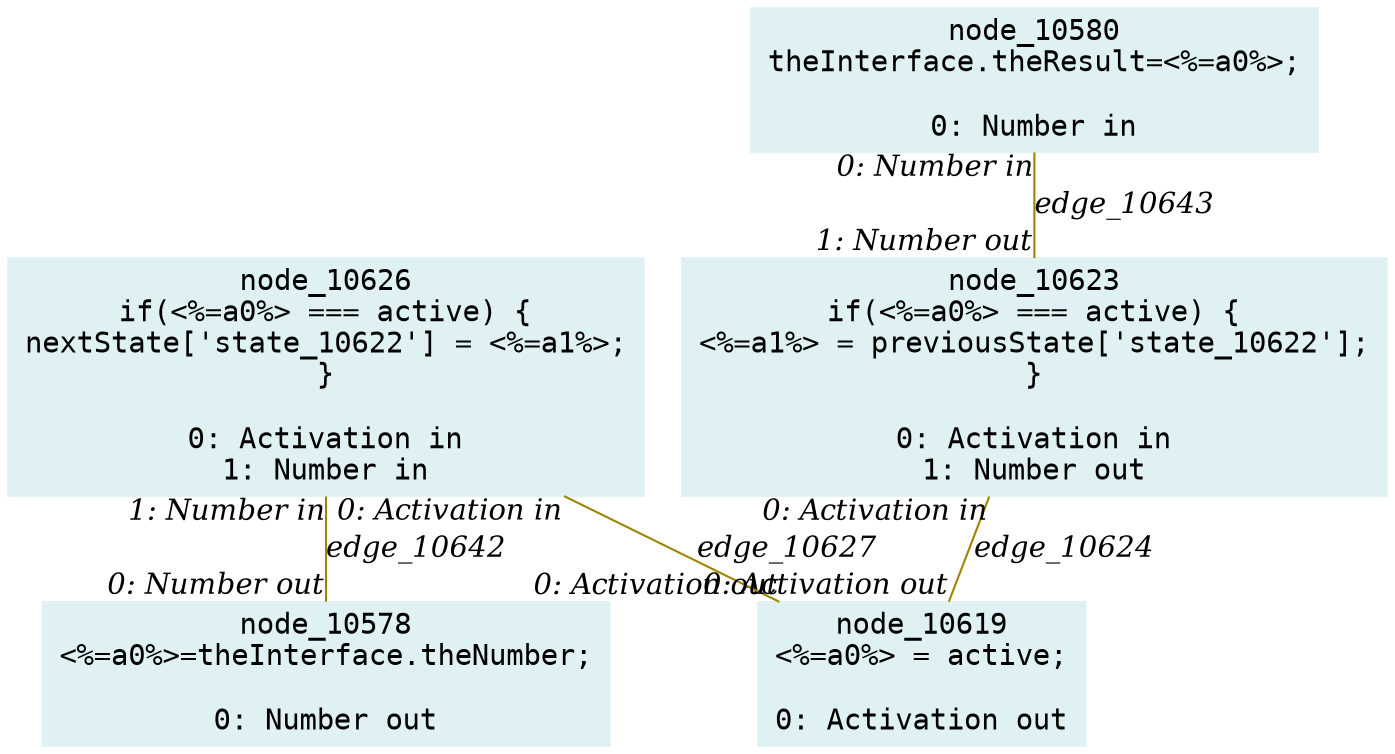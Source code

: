 digraph g{node_10578 [shape="box", style="filled", color="#dff1f2", fontname="Courier", label="node_10578
<%=a0%>=theInterface.theNumber;

0: Number out" ]
node_10580 [shape="box", style="filled", color="#dff1f2", fontname="Courier", label="node_10580
theInterface.theResult=<%=a0%>;

0: Number in" ]
node_10619 [shape="box", style="filled", color="#dff1f2", fontname="Courier", label="node_10619
<%=a0%> = active;

0: Activation out" ]
node_10623 [shape="box", style="filled", color="#dff1f2", fontname="Courier", label="node_10623
if(<%=a0%> === active) {
<%=a1%> = previousState['state_10622'];
}

0: Activation in
1: Number out" ]
node_10626 [shape="box", style="filled", color="#dff1f2", fontname="Courier", label="node_10626
if(<%=a0%> === active) {
nextState['state_10622'] = <%=a1%>;
}

0: Activation in
1: Number in" ]
node_10623 -> node_10619 [dir=none, arrowHead=none, fontname="Times-Italic", arrowsize=1, color="#9d8400", label="edge_10624",  headlabel="0: Activation out", taillabel="0: Activation in" ]
node_10626 -> node_10619 [dir=none, arrowHead=none, fontname="Times-Italic", arrowsize=1, color="#9d8400", label="edge_10627",  headlabel="0: Activation out", taillabel="0: Activation in" ]
node_10626 -> node_10578 [dir=none, arrowHead=none, fontname="Times-Italic", arrowsize=1, color="#9d8400", label="edge_10642",  headlabel="0: Number out", taillabel="1: Number in" ]
node_10580 -> node_10623 [dir=none, arrowHead=none, fontname="Times-Italic", arrowsize=1, color="#9d8400", label="edge_10643",  headlabel="1: Number out", taillabel="0: Number in" ]
}